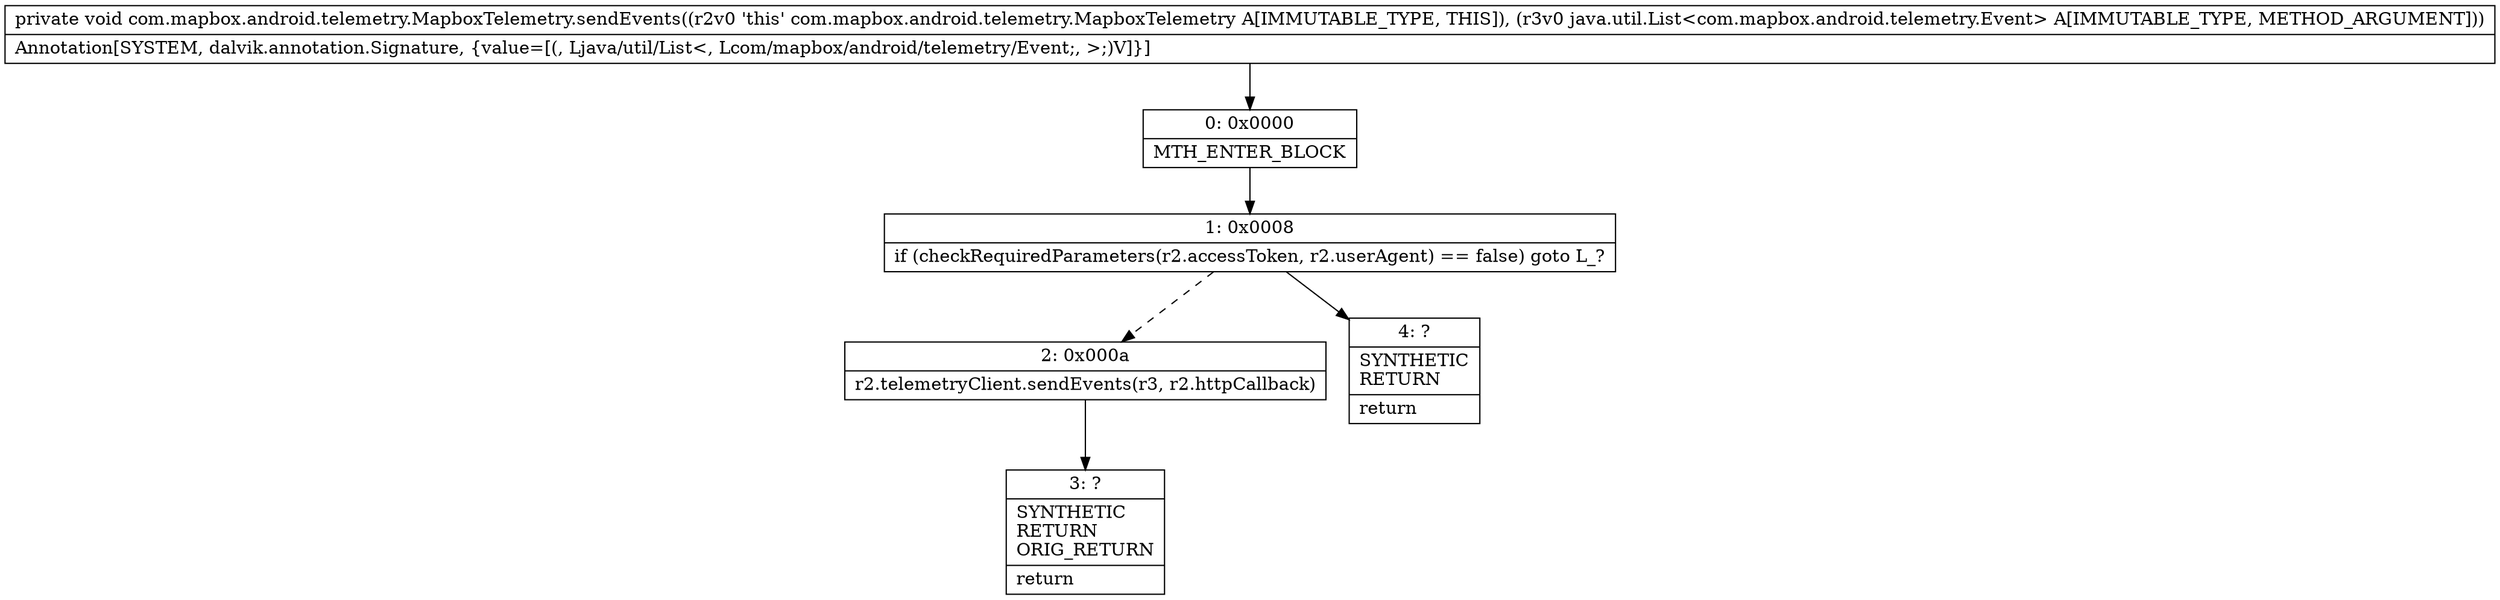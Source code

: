 digraph "CFG forcom.mapbox.android.telemetry.MapboxTelemetry.sendEvents(Ljava\/util\/List;)V" {
Node_0 [shape=record,label="{0\:\ 0x0000|MTH_ENTER_BLOCK\l}"];
Node_1 [shape=record,label="{1\:\ 0x0008|if (checkRequiredParameters(r2.accessToken, r2.userAgent) == false) goto L_?\l}"];
Node_2 [shape=record,label="{2\:\ 0x000a|r2.telemetryClient.sendEvents(r3, r2.httpCallback)\l}"];
Node_3 [shape=record,label="{3\:\ ?|SYNTHETIC\lRETURN\lORIG_RETURN\l|return\l}"];
Node_4 [shape=record,label="{4\:\ ?|SYNTHETIC\lRETURN\l|return\l}"];
MethodNode[shape=record,label="{private void com.mapbox.android.telemetry.MapboxTelemetry.sendEvents((r2v0 'this' com.mapbox.android.telemetry.MapboxTelemetry A[IMMUTABLE_TYPE, THIS]), (r3v0 java.util.List\<com.mapbox.android.telemetry.Event\> A[IMMUTABLE_TYPE, METHOD_ARGUMENT]))  | Annotation[SYSTEM, dalvik.annotation.Signature, \{value=[(, Ljava\/util\/List\<, Lcom\/mapbox\/android\/telemetry\/Event;, \>;)V]\}]\l}"];
MethodNode -> Node_0;
Node_0 -> Node_1;
Node_1 -> Node_2[style=dashed];
Node_1 -> Node_4;
Node_2 -> Node_3;
}

